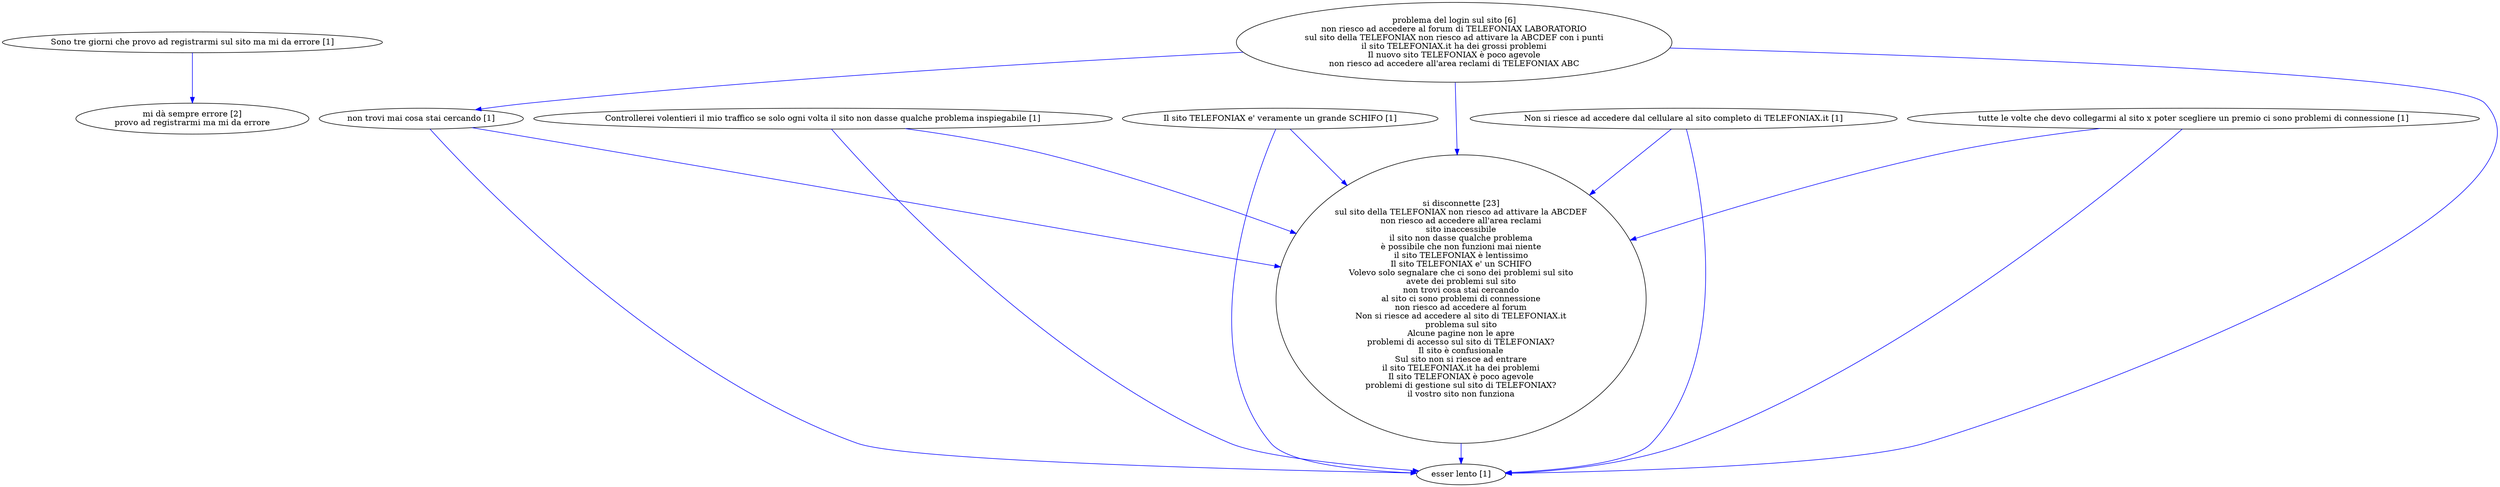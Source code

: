 digraph collapsedGraph {
"mi dà sempre errore [2]\nprovo ad registrarmi ma mi da errore""problema del login sul sito [6]\nnon riesco ad accedere al forum di TELEFONIAX LABORATORIO\nsul sito della TELEFONIAX non riesco ad attivare la ABCDEF con i punti\nil sito TELEFONIAX.it ha dei grossi problemi\nIl nuovo sito TELEFONIAX è poco agevole\nnon riesco ad accedere all'area reclami di TELEFONIAX ABC""si disconnette [23]\nsul sito della TELEFONIAX non riesco ad attivare la ABCDEF\nnon riesco ad accedere all'area reclami\nsito inaccessibile\nil sito non dasse qualche problema\nè possibile che non funzioni mai niente\nil sito TELEFONIAX è lentissimo\nIl sito TELEFONIAX e' un SCHIFO\nVolevo solo segnalare che ci sono dei problemi sul sito\navete dei problemi sul sito\nnon trovi cosa stai cercando\nal sito ci sono problemi di connessione\nnon riesco ad accedere al forum\nNon si riesce ad accedere al sito di TELEFONIAX.it\nproblema sul sito\nAlcune pagine non le apre\nproblemi di accesso sul sito di TELEFONIAX?\nIl sito è confusionale\nSul sito non si riesce ad entrare\nil sito TELEFONIAX.it ha dei problemi\nIl sito TELEFONIAX è poco agevole\nproblemi di gestione sul sito di TELEFONIAX?\nil vostro sito non funziona""Controllerei volentieri il mio traffico se solo ogni volta il sito non dasse qualche problema inspiegabile [1]""Il sito TELEFONIAX e' veramente un grande SCHIFO [1]""Non si riesce ad accedere dal cellulare al sito completo di TELEFONIAX.it [1]""Sono tre giorni che provo ad registrarmi sul sito ma mi da errore [1]""esser lento [1]""non trovi mai cosa stai cercando [1]""tutte le volte che devo collegarmi al sito x poter scegliere un premio ci sono problemi di connessione [1]""si disconnette [23]\nsul sito della TELEFONIAX non riesco ad attivare la ABCDEF\nnon riesco ad accedere all'area reclami\nsito inaccessibile\nil sito non dasse qualche problema\nè possibile che non funzioni mai niente\nil sito TELEFONIAX è lentissimo\nIl sito TELEFONIAX e' un SCHIFO\nVolevo solo segnalare che ci sono dei problemi sul sito\navete dei problemi sul sito\nnon trovi cosa stai cercando\nal sito ci sono problemi di connessione\nnon riesco ad accedere al forum\nNon si riesce ad accedere al sito di TELEFONIAX.it\nproblema sul sito\nAlcune pagine non le apre\nproblemi di accesso sul sito di TELEFONIAX?\nIl sito è confusionale\nSul sito non si riesce ad entrare\nil sito TELEFONIAX.it ha dei problemi\nIl sito TELEFONIAX è poco agevole\nproblemi di gestione sul sito di TELEFONIAX?\nil vostro sito non funziona" -> "esser lento [1]" [color=blue]
"Controllerei volentieri il mio traffico se solo ogni volta il sito non dasse qualche problema inspiegabile [1]" -> "esser lento [1]" [color=blue]
"problema del login sul sito [6]\nnon riesco ad accedere al forum di TELEFONIAX LABORATORIO\nsul sito della TELEFONIAX non riesco ad attivare la ABCDEF con i punti\nil sito TELEFONIAX.it ha dei grossi problemi\nIl nuovo sito TELEFONIAX è poco agevole\nnon riesco ad accedere all'area reclami di TELEFONIAX ABC" -> "esser lento [1]" [color=blue]
"Il sito TELEFONIAX e' veramente un grande SCHIFO [1]" -> "esser lento [1]" [color=blue]
"Non si riesce ad accedere dal cellulare al sito completo di TELEFONIAX.it [1]" -> "esser lento [1]" [color=blue]
"Sono tre giorni che provo ad registrarmi sul sito ma mi da errore [1]" -> "mi dà sempre errore [2]\nprovo ad registrarmi ma mi da errore" [color=blue]
"non trovi mai cosa stai cercando [1]" -> "esser lento [1]" [color=blue]
"problema del login sul sito [6]\nnon riesco ad accedere al forum di TELEFONIAX LABORATORIO\nsul sito della TELEFONIAX non riesco ad attivare la ABCDEF con i punti\nil sito TELEFONIAX.it ha dei grossi problemi\nIl nuovo sito TELEFONIAX è poco agevole\nnon riesco ad accedere all'area reclami di TELEFONIAX ABC" -> "non trovi mai cosa stai cercando [1]" [color=blue]
"tutte le volte che devo collegarmi al sito x poter scegliere un premio ci sono problemi di connessione [1]" -> "esser lento [1]" [color=blue]
"Controllerei volentieri il mio traffico se solo ogni volta il sito non dasse qualche problema inspiegabile [1]" -> "si disconnette [23]\nsul sito della TELEFONIAX non riesco ad attivare la ABCDEF\nnon riesco ad accedere all'area reclami\nsito inaccessibile\nil sito non dasse qualche problema\nè possibile che non funzioni mai niente\nil sito TELEFONIAX è lentissimo\nIl sito TELEFONIAX e' un SCHIFO\nVolevo solo segnalare che ci sono dei problemi sul sito\navete dei problemi sul sito\nnon trovi cosa stai cercando\nal sito ci sono problemi di connessione\nnon riesco ad accedere al forum\nNon si riesce ad accedere al sito di TELEFONIAX.it\nproblema sul sito\nAlcune pagine non le apre\nproblemi di accesso sul sito di TELEFONIAX?\nIl sito è confusionale\nSul sito non si riesce ad entrare\nil sito TELEFONIAX.it ha dei problemi\nIl sito TELEFONIAX è poco agevole\nproblemi di gestione sul sito di TELEFONIAX?\nil vostro sito non funziona" [color=blue]
"problema del login sul sito [6]\nnon riesco ad accedere al forum di TELEFONIAX LABORATORIO\nsul sito della TELEFONIAX non riesco ad attivare la ABCDEF con i punti\nil sito TELEFONIAX.it ha dei grossi problemi\nIl nuovo sito TELEFONIAX è poco agevole\nnon riesco ad accedere all'area reclami di TELEFONIAX ABC" -> "si disconnette [23]\nsul sito della TELEFONIAX non riesco ad attivare la ABCDEF\nnon riesco ad accedere all'area reclami\nsito inaccessibile\nil sito non dasse qualche problema\nè possibile che non funzioni mai niente\nil sito TELEFONIAX è lentissimo\nIl sito TELEFONIAX e' un SCHIFO\nVolevo solo segnalare che ci sono dei problemi sul sito\navete dei problemi sul sito\nnon trovi cosa stai cercando\nal sito ci sono problemi di connessione\nnon riesco ad accedere al forum\nNon si riesce ad accedere al sito di TELEFONIAX.it\nproblema sul sito\nAlcune pagine non le apre\nproblemi di accesso sul sito di TELEFONIAX?\nIl sito è confusionale\nSul sito non si riesce ad entrare\nil sito TELEFONIAX.it ha dei problemi\nIl sito TELEFONIAX è poco agevole\nproblemi di gestione sul sito di TELEFONIAX?\nil vostro sito non funziona" [color=blue]
"Il sito TELEFONIAX e' veramente un grande SCHIFO [1]" -> "si disconnette [23]\nsul sito della TELEFONIAX non riesco ad attivare la ABCDEF\nnon riesco ad accedere all'area reclami\nsito inaccessibile\nil sito non dasse qualche problema\nè possibile che non funzioni mai niente\nil sito TELEFONIAX è lentissimo\nIl sito TELEFONIAX e' un SCHIFO\nVolevo solo segnalare che ci sono dei problemi sul sito\navete dei problemi sul sito\nnon trovi cosa stai cercando\nal sito ci sono problemi di connessione\nnon riesco ad accedere al forum\nNon si riesce ad accedere al sito di TELEFONIAX.it\nproblema sul sito\nAlcune pagine non le apre\nproblemi di accesso sul sito di TELEFONIAX?\nIl sito è confusionale\nSul sito non si riesce ad entrare\nil sito TELEFONIAX.it ha dei problemi\nIl sito TELEFONIAX è poco agevole\nproblemi di gestione sul sito di TELEFONIAX?\nil vostro sito non funziona" [color=blue]
"Non si riesce ad accedere dal cellulare al sito completo di TELEFONIAX.it [1]" -> "si disconnette [23]\nsul sito della TELEFONIAX non riesco ad attivare la ABCDEF\nnon riesco ad accedere all'area reclami\nsito inaccessibile\nil sito non dasse qualche problema\nè possibile che non funzioni mai niente\nil sito TELEFONIAX è lentissimo\nIl sito TELEFONIAX e' un SCHIFO\nVolevo solo segnalare che ci sono dei problemi sul sito\navete dei problemi sul sito\nnon trovi cosa stai cercando\nal sito ci sono problemi di connessione\nnon riesco ad accedere al forum\nNon si riesce ad accedere al sito di TELEFONIAX.it\nproblema sul sito\nAlcune pagine non le apre\nproblemi di accesso sul sito di TELEFONIAX?\nIl sito è confusionale\nSul sito non si riesce ad entrare\nil sito TELEFONIAX.it ha dei problemi\nIl sito TELEFONIAX è poco agevole\nproblemi di gestione sul sito di TELEFONIAX?\nil vostro sito non funziona" [color=blue]
"non trovi mai cosa stai cercando [1]" -> "si disconnette [23]\nsul sito della TELEFONIAX non riesco ad attivare la ABCDEF\nnon riesco ad accedere all'area reclami\nsito inaccessibile\nil sito non dasse qualche problema\nè possibile che non funzioni mai niente\nil sito TELEFONIAX è lentissimo\nIl sito TELEFONIAX e' un SCHIFO\nVolevo solo segnalare che ci sono dei problemi sul sito\navete dei problemi sul sito\nnon trovi cosa stai cercando\nal sito ci sono problemi di connessione\nnon riesco ad accedere al forum\nNon si riesce ad accedere al sito di TELEFONIAX.it\nproblema sul sito\nAlcune pagine non le apre\nproblemi di accesso sul sito di TELEFONIAX?\nIl sito è confusionale\nSul sito non si riesce ad entrare\nil sito TELEFONIAX.it ha dei problemi\nIl sito TELEFONIAX è poco agevole\nproblemi di gestione sul sito di TELEFONIAX?\nil vostro sito non funziona" [color=blue]
"tutte le volte che devo collegarmi al sito x poter scegliere un premio ci sono problemi di connessione [1]" -> "si disconnette [23]\nsul sito della TELEFONIAX non riesco ad attivare la ABCDEF\nnon riesco ad accedere all'area reclami\nsito inaccessibile\nil sito non dasse qualche problema\nè possibile che non funzioni mai niente\nil sito TELEFONIAX è lentissimo\nIl sito TELEFONIAX e' un SCHIFO\nVolevo solo segnalare che ci sono dei problemi sul sito\navete dei problemi sul sito\nnon trovi cosa stai cercando\nal sito ci sono problemi di connessione\nnon riesco ad accedere al forum\nNon si riesce ad accedere al sito di TELEFONIAX.it\nproblema sul sito\nAlcune pagine non le apre\nproblemi di accesso sul sito di TELEFONIAX?\nIl sito è confusionale\nSul sito non si riesce ad entrare\nil sito TELEFONIAX.it ha dei problemi\nIl sito TELEFONIAX è poco agevole\nproblemi di gestione sul sito di TELEFONIAX?\nil vostro sito non funziona" [color=blue]
}